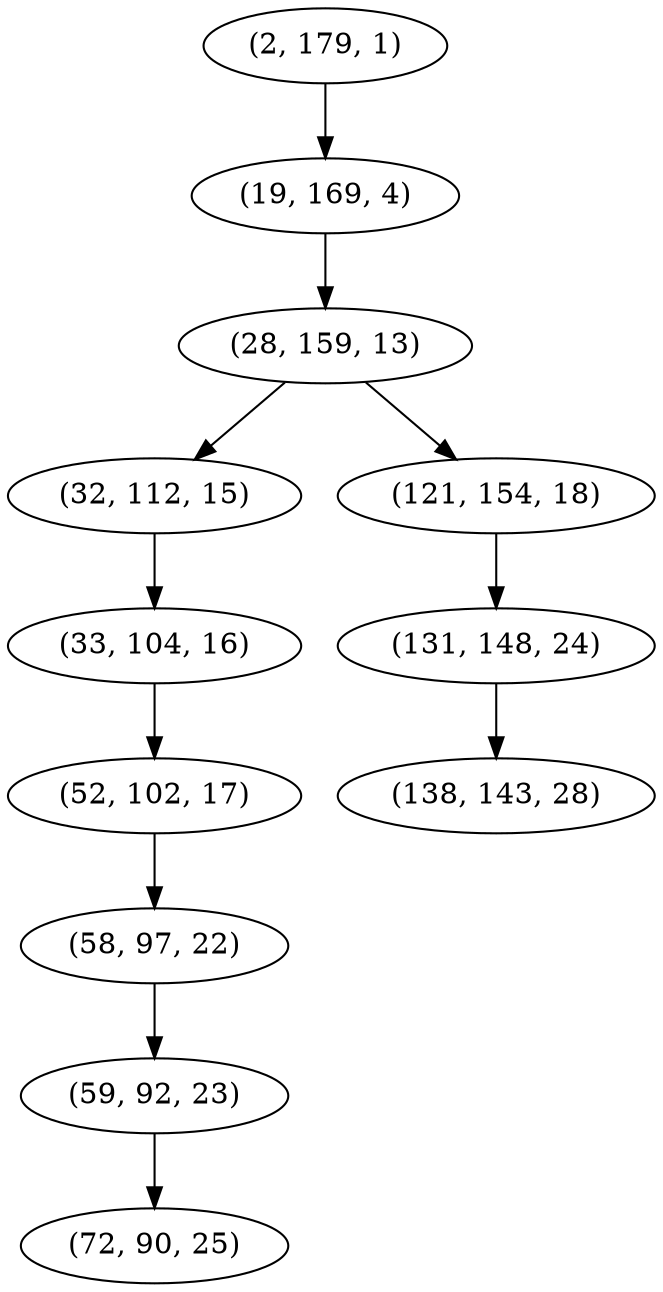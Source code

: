 digraph tree {
    "(2, 179, 1)";
    "(19, 169, 4)";
    "(28, 159, 13)";
    "(32, 112, 15)";
    "(33, 104, 16)";
    "(52, 102, 17)";
    "(58, 97, 22)";
    "(59, 92, 23)";
    "(72, 90, 25)";
    "(121, 154, 18)";
    "(131, 148, 24)";
    "(138, 143, 28)";
    "(2, 179, 1)" -> "(19, 169, 4)";
    "(19, 169, 4)" -> "(28, 159, 13)";
    "(28, 159, 13)" -> "(32, 112, 15)";
    "(28, 159, 13)" -> "(121, 154, 18)";
    "(32, 112, 15)" -> "(33, 104, 16)";
    "(33, 104, 16)" -> "(52, 102, 17)";
    "(52, 102, 17)" -> "(58, 97, 22)";
    "(58, 97, 22)" -> "(59, 92, 23)";
    "(59, 92, 23)" -> "(72, 90, 25)";
    "(121, 154, 18)" -> "(131, 148, 24)";
    "(131, 148, 24)" -> "(138, 143, 28)";
}
